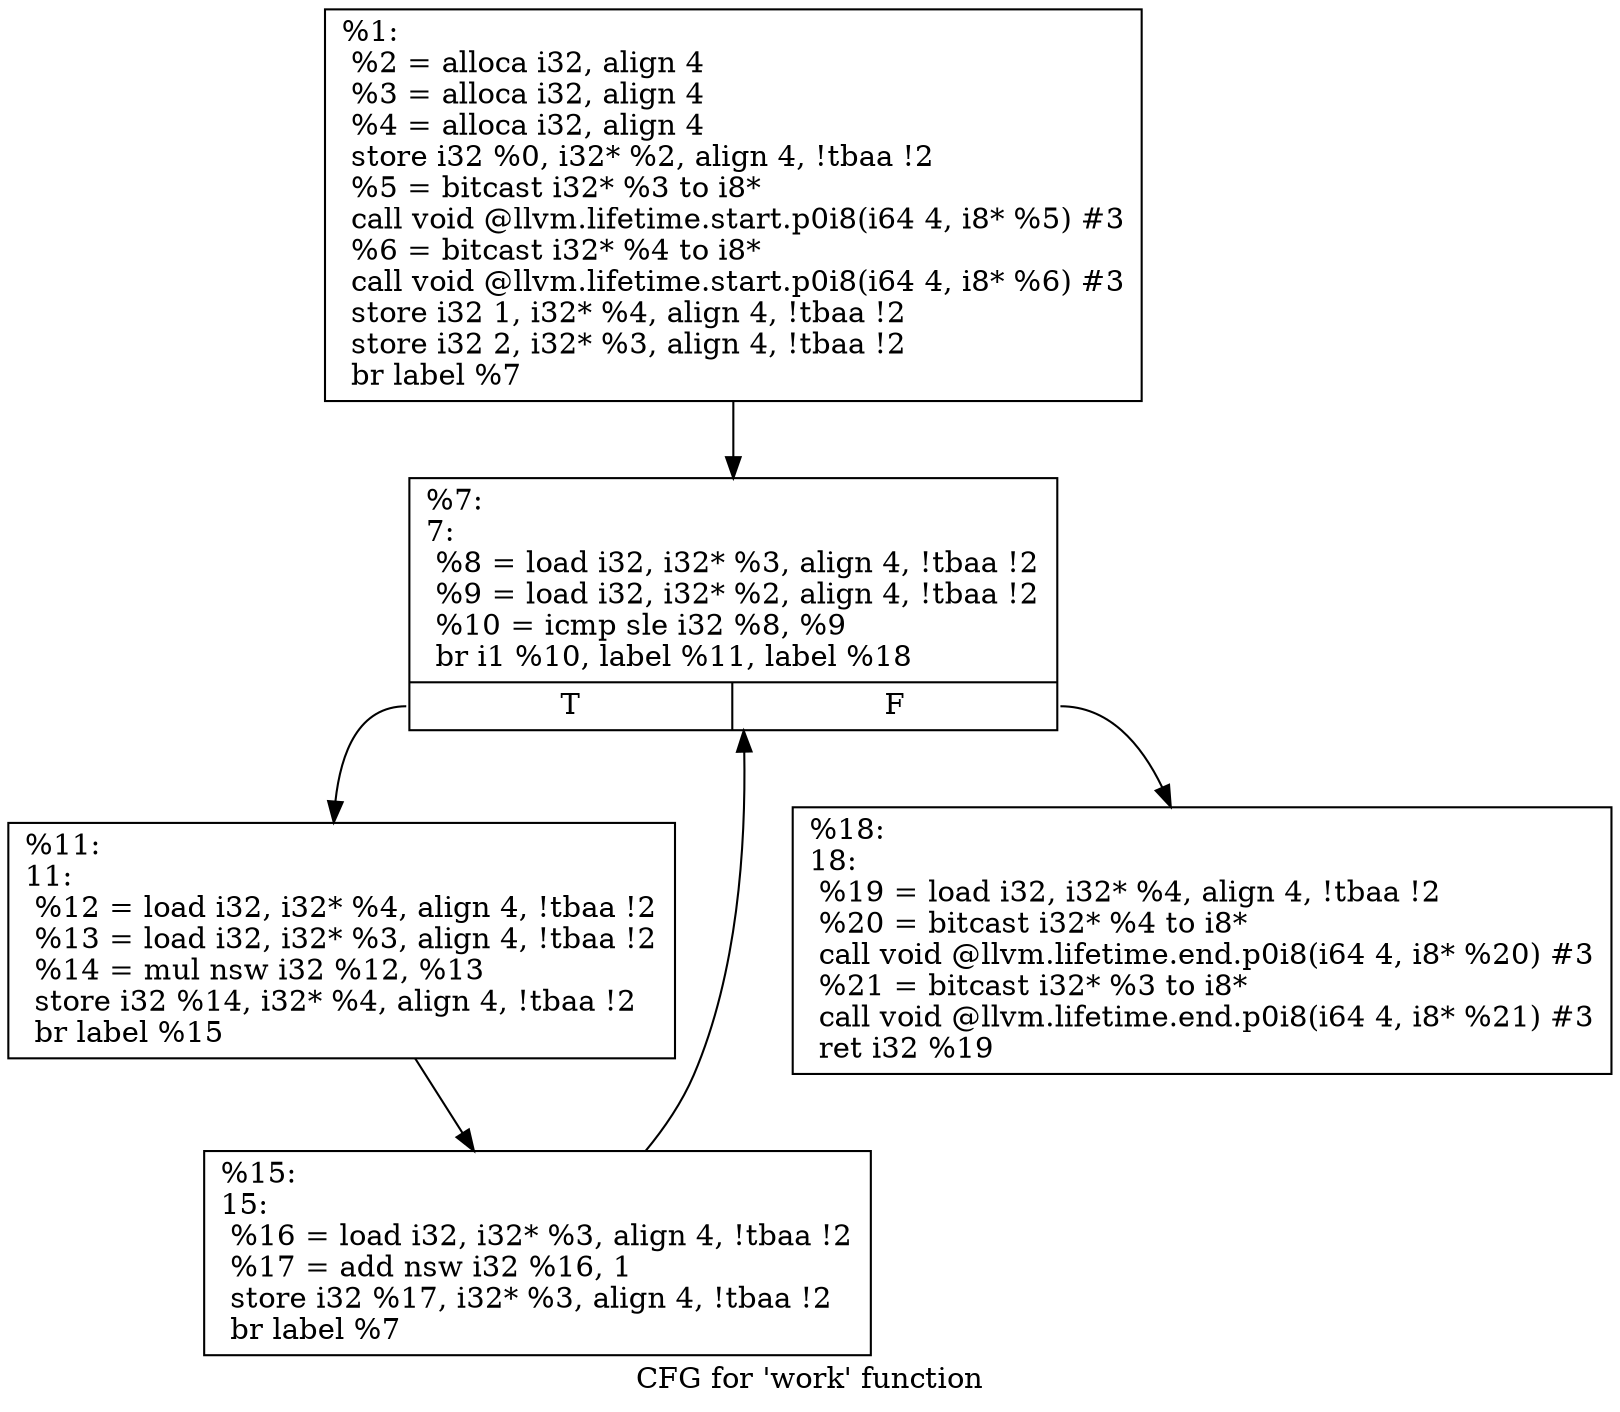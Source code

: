 digraph "CFG for 'work' function" {
	label="CFG for 'work' function";

	Node0x1b28bc0 [shape=record,label="{%1:\l  %2 = alloca i32, align 4\l  %3 = alloca i32, align 4\l  %4 = alloca i32, align 4\l  store i32 %0, i32* %2, align 4, !tbaa !2\l  %5 = bitcast i32* %3 to i8*\l  call void @llvm.lifetime.start.p0i8(i64 4, i8* %5) #3\l  %6 = bitcast i32* %4 to i8*\l  call void @llvm.lifetime.start.p0i8(i64 4, i8* %6) #3\l  store i32 1, i32* %4, align 4, !tbaa !2\l  store i32 2, i32* %3, align 4, !tbaa !2\l  br label %7\l}"];
	Node0x1b28bc0 -> Node0x1b2ab30;
	Node0x1b2ab30 [shape=record,label="{%7:\l7:                                                \l  %8 = load i32, i32* %3, align 4, !tbaa !2\l  %9 = load i32, i32* %2, align 4, !tbaa !2\l  %10 = icmp sle i32 %8, %9\l  br i1 %10, label %11, label %18\l|{<s0>T|<s1>F}}"];
	Node0x1b2ab30:s0 -> Node0x1b28dd0;
	Node0x1b2ab30:s1 -> Node0x1b2ad50;
	Node0x1b28dd0 [shape=record,label="{%11:\l11:                                               \l  %12 = load i32, i32* %4, align 4, !tbaa !2\l  %13 = load i32, i32* %3, align 4, !tbaa !2\l  %14 = mul nsw i32 %12, %13\l  store i32 %14, i32* %4, align 4, !tbaa !2\l  br label %15\l}"];
	Node0x1b28dd0 -> Node0x1b2af90;
	Node0x1b2af90 [shape=record,label="{%15:\l15:                                               \l  %16 = load i32, i32* %3, align 4, !tbaa !2\l  %17 = add nsw i32 %16, 1\l  store i32 %17, i32* %3, align 4, !tbaa !2\l  br label %7\l}"];
	Node0x1b2af90 -> Node0x1b2ab30;
	Node0x1b2ad50 [shape=record,label="{%18:\l18:                                               \l  %19 = load i32, i32* %4, align 4, !tbaa !2\l  %20 = bitcast i32* %4 to i8*\l  call void @llvm.lifetime.end.p0i8(i64 4, i8* %20) #3\l  %21 = bitcast i32* %3 to i8*\l  call void @llvm.lifetime.end.p0i8(i64 4, i8* %21) #3\l  ret i32 %19\l}"];
}
